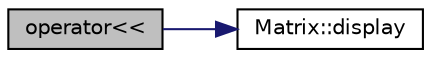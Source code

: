 digraph G
{
  edge [fontname="Helvetica",fontsize="10",labelfontname="Helvetica",labelfontsize="10"];
  node [fontname="Helvetica",fontsize="10",shape=record];
  rankdir="LR";
  Node1 [label="operator\<\<",height=0.2,width=0.4,color="black", fillcolor="grey75", style="filled" fontcolor="black"];
  Node1 -> Node2 [color="midnightblue",fontsize="10",style="solid",fontname="Helvetica"];
  Node2 [label="Matrix::display",height=0.2,width=0.4,color="black", fillcolor="white", style="filled",URL="$class_matrix.html#a229e33c91a12fb60855df523ddf9da79",tooltip="Function to overload the Matrix displaying."];
}
